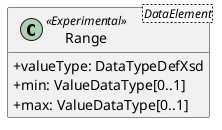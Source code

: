 @startuml
skinparam classAttributeIconSize 0
hide methods

class Range<DataElement> <<Experimental>> {
  +valueType: DataTypeDefXsd
  +min: ValueDataType[0..1]
  +max: ValueDataType[0..1]
}
@enduml
